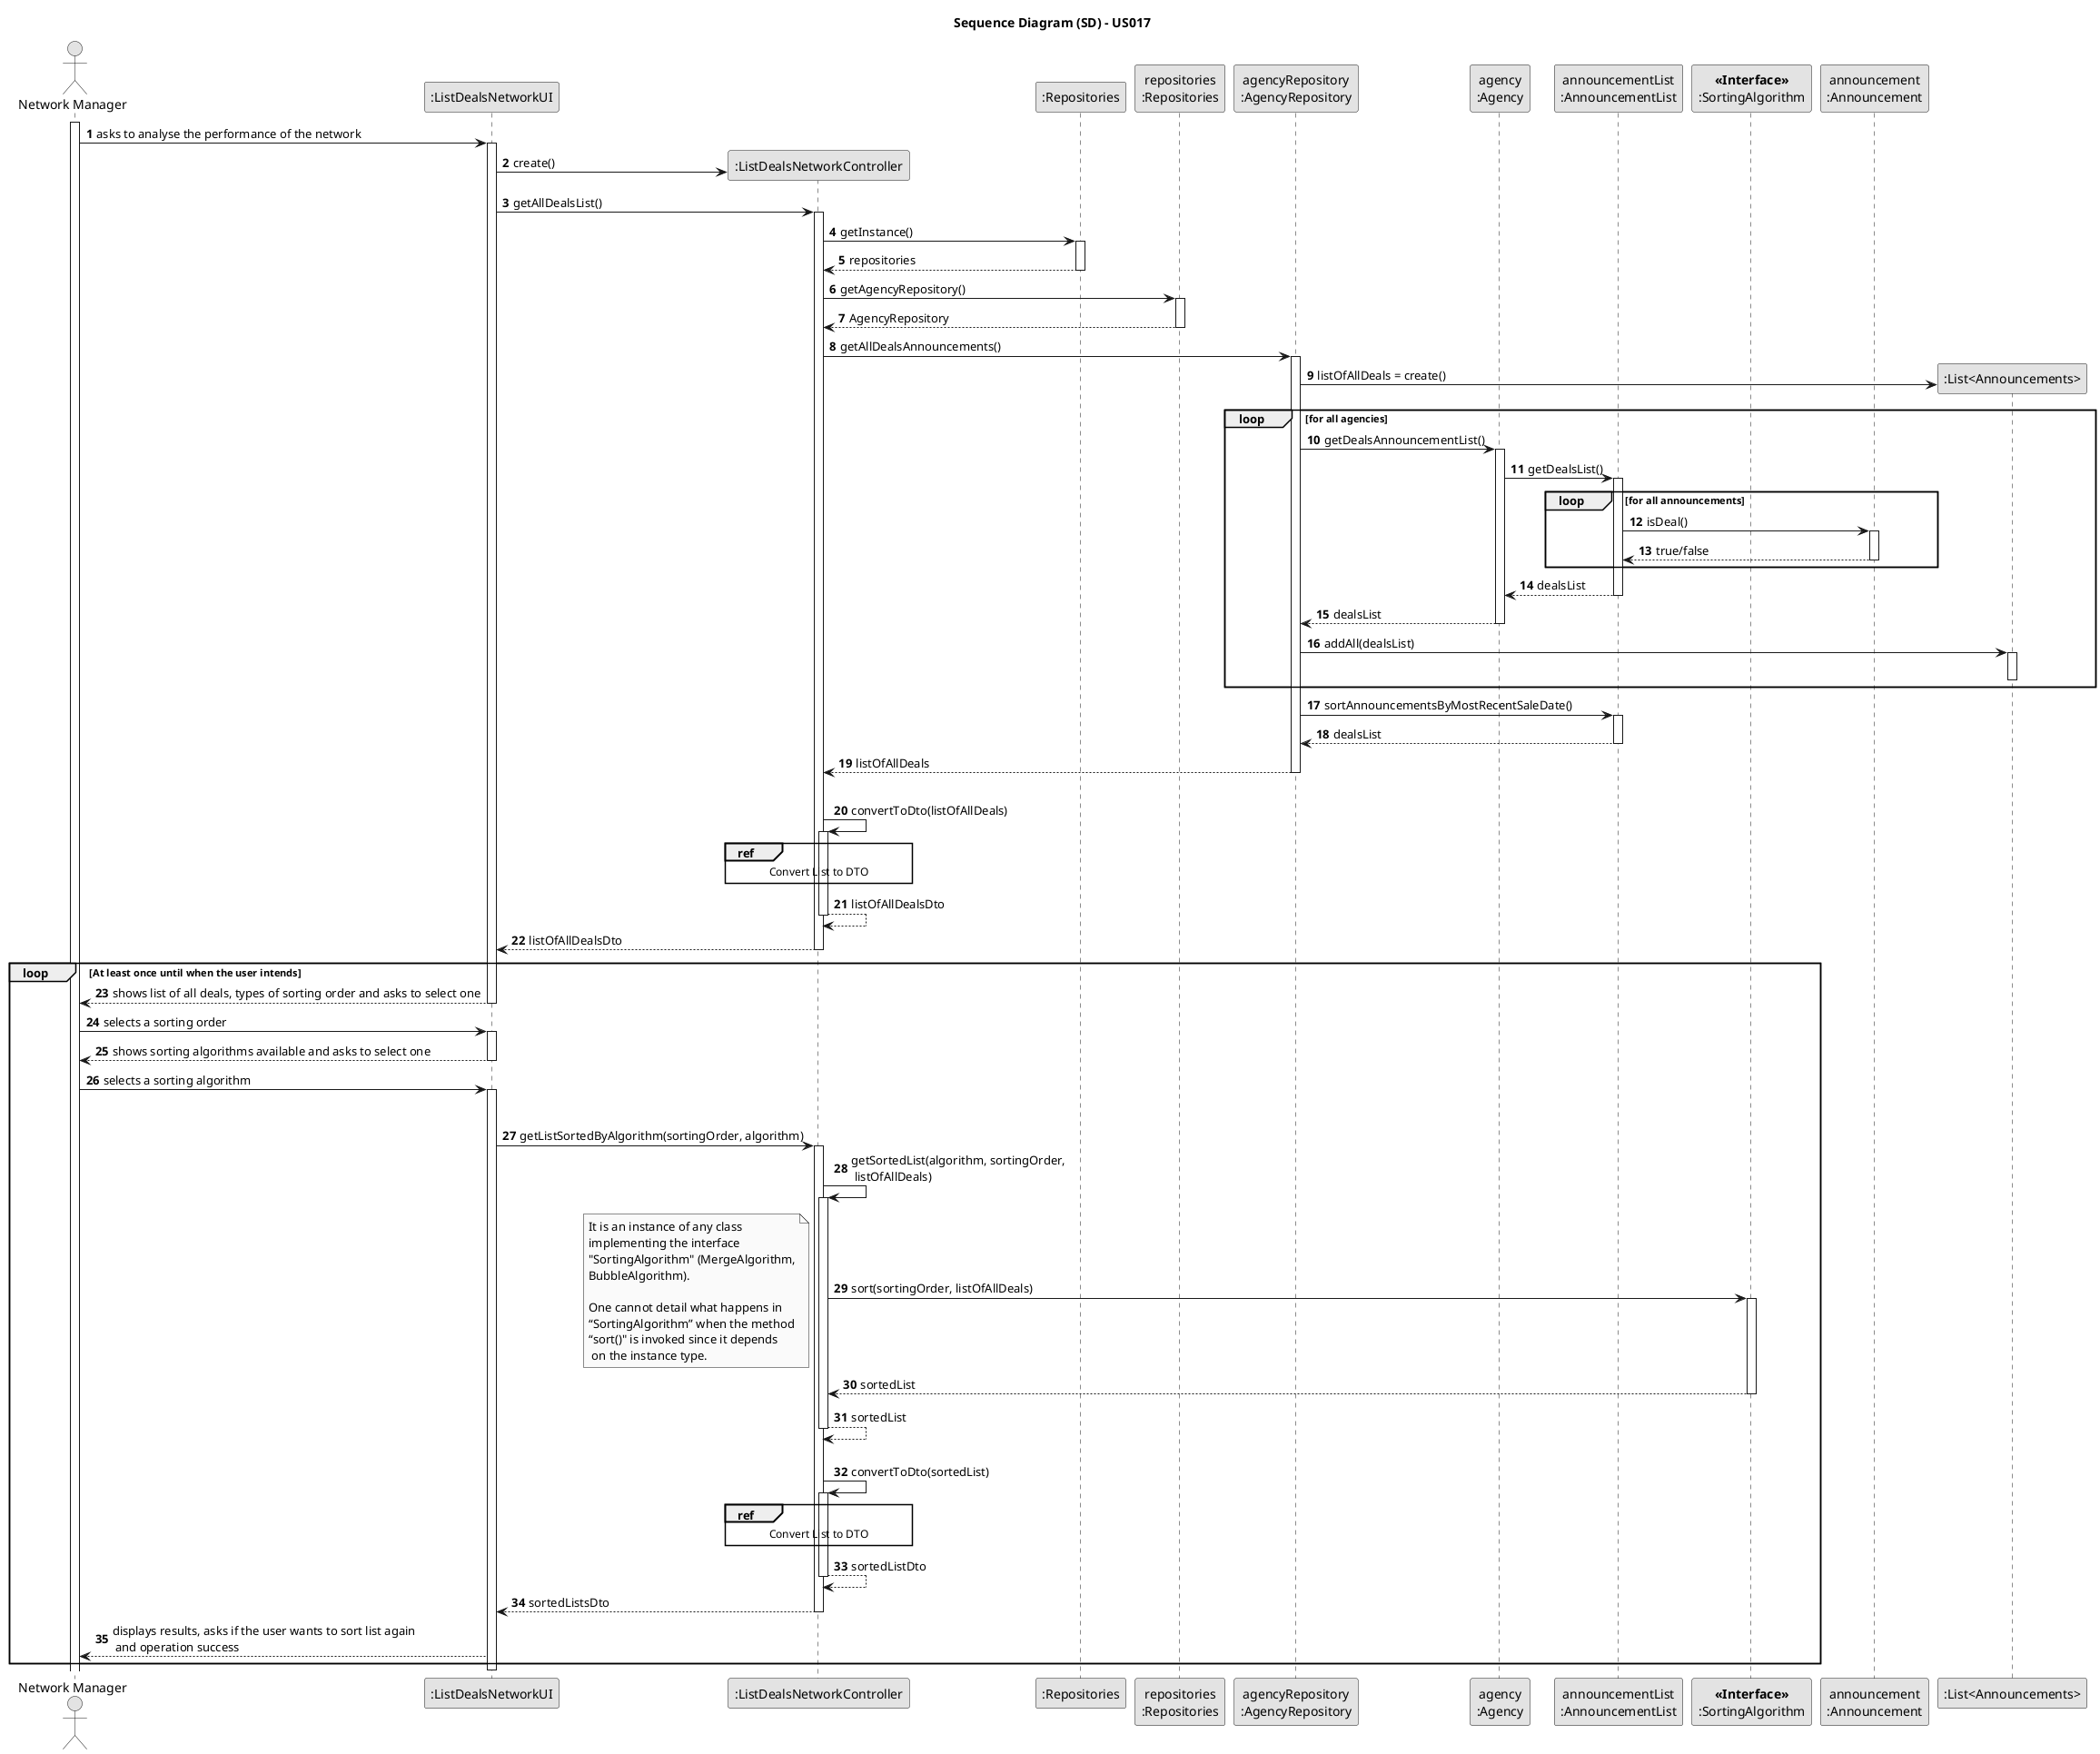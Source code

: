 @startuml
skinparam monochrome true
skinparam packageStyle rectangle
skinparam shadowing false

'hide footbox
actor "Network Manager" as NWM
participant ":ListDealsNetworkUI" as UI
participant ":ListDealsNetworkController" as CTRL
participant ":Repositories" as RepositorySingleton
participant "repositories\n:Repositories" as PLAT
participant "agencyRepository\n:AgencyRepository" as AgencyRepository
participant "agency\n:Agency" as AGC
participant "announcementList\n:AnnouncementList" as ANNOUNCELIST
participant "<b><<Interface>></b>\n:SortingAlgorithm" as SORTALG
participant "announcement\n:Announcement" as ANNOUNCE
participant ":List<Announcements>" as LIST

title Sequence Diagram (SD) - US017

autonumber

activate NWM

    NWM -> UI : asks to analyse the performance of the network
        activate UI

    UI -> CTRL** : create()

    UI -> CTRL : getAllDealsList()
    activate CTRL

    CTRL -> RepositorySingleton : getInstance()

            activate RepositorySingleton

                RepositorySingleton --> CTRL : repositories
            deactivate RepositorySingleton

            CTRL -> PLAT : getAgencyRepository()

            activate PLAT

                PLAT --> CTRL : AgencyRepository

            deactivate PLAT


        CTRL -> AgencyRepository : getAllDealsAnnouncements()
        activate AgencyRepository

        AgencyRepository -> LIST** : listOfAllDeals = create()

        loop for all agencies

            AgencyRepository -> AGC : getDealsAnnouncementList()
            activate AGC

            AGC -> ANNOUNCELIST : getDealsList()
            activate ANNOUNCELIST

            loop for all announcements

            ANNOUNCELIST -> ANNOUNCE : isDeal()
            activate ANNOUNCE

                ANNOUNCE --> ANNOUNCELIST : true/false
            deactivate ANNOUNCE


            end loop

            ANNOUNCELIST --> AGC : dealsList

            deactivate ANNOUNCELIST

            AGC --> AgencyRepository : dealsList

            deactivate AGC

            AgencyRepository -> LIST : addAll(dealsList)
            activate LIST
            deactivate LIST

            end loop

            AgencyRepository -> ANNOUNCELIST : sortAnnouncementsByMostRecentSaleDate()
            activate ANNOUNCELIST

                ANNOUNCELIST --> AgencyRepository : dealsList
            deactivate ANNOUNCELIST

        AgencyRepository --> CTRL : listOfAllDeals
        deactivate AgencyRepository
|||
        CTRL -> CTRL : convertToDto(listOfAllDeals)
            activate CTRL

            ref over CTRL
            Convert List to DTO
            end ref

            CTRL --> CTRL : listOfAllDealsDto

            deactivate CTRL

            CTRL --> UI : listOfAllDealsDto

        deactivate CTRL

        loop At least once until when the user intends


        UI --> NWM : shows list of all deals, types of sorting order and asks to select one

        deactivate UI

        NWM -> UI : selects a sorting order
            activate UI


        UI --> NWM : shows sorting algorithms available and asks to select one
            deactivate UI

        NWM -> UI : selects a sorting algorithm
               activate UI

        deactivate CTRL


        UI -> CTRL : getListSortedByAlgorithm(sortingOrder, algorithm)
        activate CTRL

        CTRL -> CTRL : getSortedList(algorithm, sortingOrder,\n listOfAllDeals)

        activate CTRL

            'alt algorithm = "Bubble"

            CTRL -> SORTALG : sort(sortingOrder, listOfAllDeals)
            activate SORTALG

            note left
            It is an instance of any class
            implementing the interface
            "SortingAlgorithm" (MergeAlgorithm,
            BubbleAlgorithm).

            One cannot detail what happens in
            “SortingAlgorithm” when the method
            “sort()" is invoked since it depends
             on the instance type.
            end note

           ' else algorithm = "Merge"

'            CTRL -> SORTALG : sortListByMerge(sortingOrder, listOfAllDeals)
'
           ' end alt

            SORTALG --> CTRL : sortedList

            deactivate SORTALG


        CTRL --> CTRL : sortedList

        deactivate CTRL
|||
        CTRL -> CTRL : convertToDto(sortedList)
        activate CTRL

        ref over CTRL
        Convert List to DTO
        end ref

        CTRL --> CTRL : sortedListDto

        deactivate CTRL

        CTRL --> UI : sortedListsDto

    deactivate CTRL

       UI --> NWM : displays results, asks if the user wants to sort list again\n and operation success

end loop

    deactivate UI

@enduml